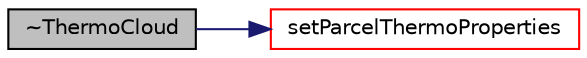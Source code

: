 digraph "~ThermoCloud"
{
  bgcolor="transparent";
  edge [fontname="Helvetica",fontsize="10",labelfontname="Helvetica",labelfontsize="10"];
  node [fontname="Helvetica",fontsize="10",shape=record];
  rankdir="LR";
  Node1 [label="~ThermoCloud",height=0.2,width=0.4,color="black", fillcolor="grey75", style="filled", fontcolor="black"];
  Node1 -> Node2 [color="midnightblue",fontsize="10",style="solid",fontname="Helvetica"];
  Node2 [label="setParcelThermoProperties",height=0.2,width=0.4,color="red",URL="$a02593.html#a3b7f36d51838109c584a2ae57c525d57",tooltip="Set parcel thermo properties. "];
}
